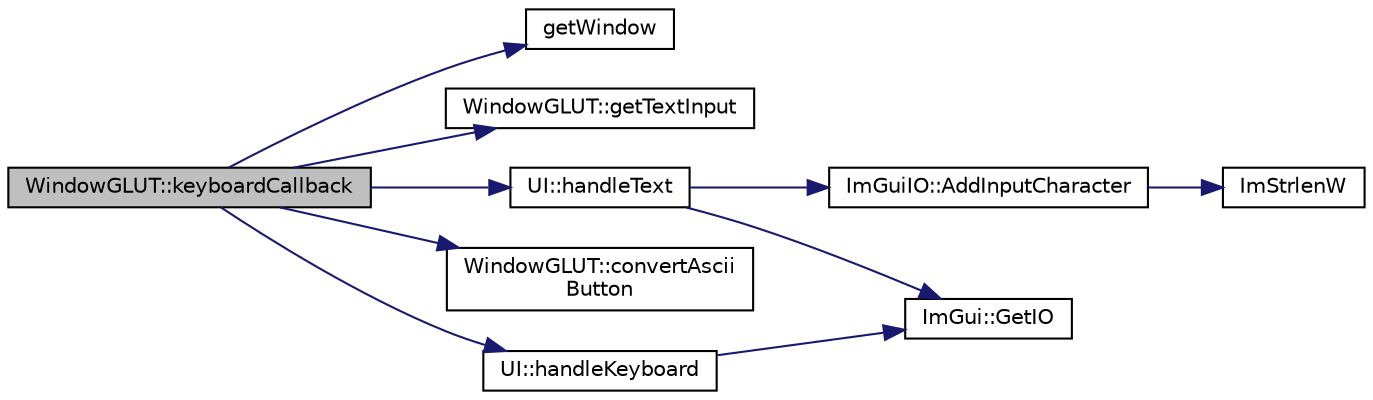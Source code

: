 digraph "WindowGLUT::keyboardCallback"
{
 // INTERACTIVE_SVG=YES
  edge [fontname="Helvetica",fontsize="10",labelfontname="Helvetica",labelfontsize="10"];
  node [fontname="Helvetica",fontsize="10",shape=record];
  rankdir="LR";
  Node1 [label="WindowGLUT::keyboardCallback",height=0.2,width=0.4,color="black", fillcolor="grey75", style="filled" fontcolor="black"];
  Node1 -> Node2 [color="midnightblue",fontsize="10",style="solid",fontname="Helvetica"];
  Node2 [label="getWindow",height=0.2,width=0.4,color="black", fillcolor="white", style="filled",URL="$_window_8h.html#a569be9f3eab26d2ba994a32b75dc9896"];
  Node1 -> Node3 [color="midnightblue",fontsize="10",style="solid",fontname="Helvetica"];
  Node3 [label="WindowGLUT::getTextInput",height=0.2,width=0.4,color="black", fillcolor="white", style="filled",URL="$class_window_g_l_u_t.html#a4b60fb6c7e692199c4eccf9dfc34c397"];
  Node1 -> Node4 [color="midnightblue",fontsize="10",style="solid",fontname="Helvetica"];
  Node4 [label="UI::handleText",height=0.2,width=0.4,color="black", fillcolor="white", style="filled",URL="$class_u_i.html#a053c05f8377c4e7ce74eb8e71f82de1b"];
  Node4 -> Node5 [color="midnightblue",fontsize="10",style="solid",fontname="Helvetica"];
  Node5 [label="ImGui::GetIO",height=0.2,width=0.4,color="black", fillcolor="white", style="filled",URL="$namespace_im_gui.html#a3179e560812f878f3961ce803a5d9302"];
  Node4 -> Node6 [color="midnightblue",fontsize="10",style="solid",fontname="Helvetica"];
  Node6 [label="ImGuiIO::AddInputCharacter",height=0.2,width=0.4,color="black", fillcolor="white", style="filled",URL="$struct_im_gui_i_o.html#ad458ef207ced512968457d5827e84cfb"];
  Node6 -> Node7 [color="midnightblue",fontsize="10",style="solid",fontname="Helvetica"];
  Node7 [label="ImStrlenW",height=0.2,width=0.4,color="black", fillcolor="white", style="filled",URL="$imgui_8cpp.html#a3e0e967267e13dd09cc67ea35888245f"];
  Node1 -> Node8 [color="midnightblue",fontsize="10",style="solid",fontname="Helvetica"];
  Node8 [label="WindowGLUT::convertAscii\lButton",height=0.2,width=0.4,color="black", fillcolor="white", style="filled",URL="$class_window_g_l_u_t.html#ad00d172ec72e0fa5af294f4c12a208a9"];
  Node1 -> Node9 [color="midnightblue",fontsize="10",style="solid",fontname="Helvetica"];
  Node9 [label="UI::handleKeyboard",height=0.2,width=0.4,color="black", fillcolor="white", style="filled",URL="$class_u_i.html#a92e02937262f28f8a76f41b39ff6cce4"];
  Node9 -> Node5 [color="midnightblue",fontsize="10",style="solid",fontname="Helvetica"];
}
